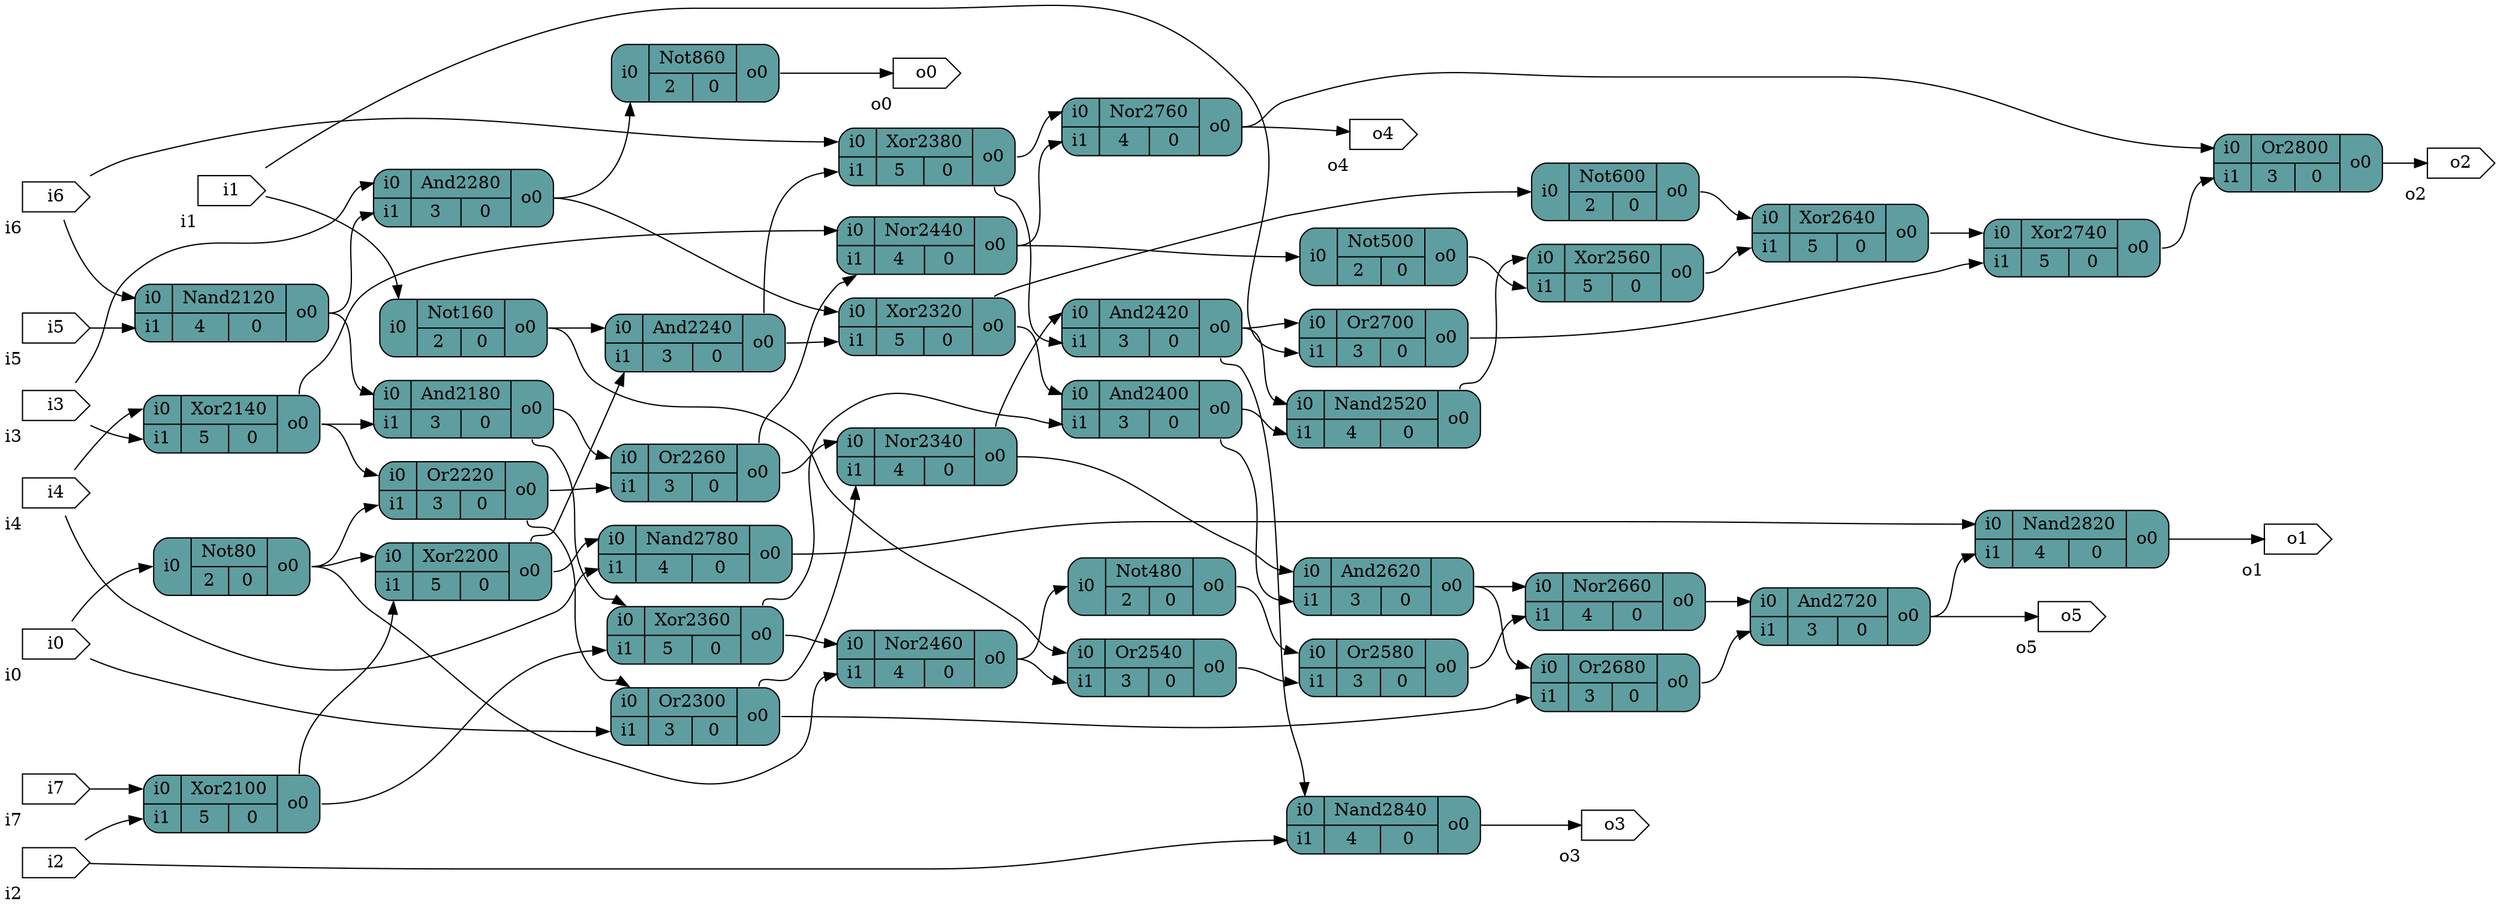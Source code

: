 digraph deser {
		graph [rankdir = LR];
		Not80[shape=record; style="rounded,filled"; fillcolor=cadetblue; label="{{<i0>i0}|{Not80|{2|0}}|{<o0>o0}}"]
		Xor2100[shape=record; style="rounded,filled"; fillcolor=cadetblue; label="{{<i0>i0|<i1>i1}|{Xor2100|{5|0}}|{<o0>o0}}"]
		Nand2120[shape=record; style="rounded,filled"; fillcolor=cadetblue; label="{{<i0>i0|<i1>i1}|{Nand2120|{4|0}}|{<o0>o0}}"]
		Xor2140[shape=record; style="rounded,filled"; fillcolor=cadetblue; label="{{<i0>i0|<i1>i1}|{Xor2140|{5|0}}|{<o0>o0}}"]
		Not160[shape=record; style="rounded,filled"; fillcolor=cadetblue; label="{{<i0>i0}|{Not160|{2|0}}|{<o0>o0}}"]
		And2180[shape=record; style="rounded,filled"; fillcolor=cadetblue; label="{{<i0>i0|<i1>i1}|{And2180|{3|0}}|{<o0>o0}}"]
		Xor2200[shape=record; style="rounded,filled"; fillcolor=cadetblue; label="{{<i0>i0|<i1>i1}|{Xor2200|{5|0}}|{<o0>o0}}"]
		Or2220[shape=record; style="rounded,filled"; fillcolor=cadetblue; label="{{<i0>i0|<i1>i1}|{Or2220|{3|0}}|{<o0>o0}}"]
		And2240[shape=record; style="rounded,filled"; fillcolor=cadetblue; label="{{<i0>i0|<i1>i1}|{And2240|{3|0}}|{<o0>o0}}"]
		Or2260[shape=record; style="rounded,filled"; fillcolor=cadetblue; label="{{<i0>i0|<i1>i1}|{Or2260|{3|0}}|{<o0>o0}}"]
		And2280[shape=record; style="rounded,filled"; fillcolor=cadetblue; label="{{<i0>i0|<i1>i1}|{And2280|{3|0}}|{<o0>o0}}"]
		Or2300[shape=record; style="rounded,filled"; fillcolor=cadetblue; label="{{<i0>i0|<i1>i1}|{Or2300|{3|0}}|{<o0>o0}}"]
		Xor2320[shape=record; style="rounded,filled"; fillcolor=cadetblue; label="{{<i0>i0|<i1>i1}|{Xor2320|{5|0}}|{<o0>o0}}"]
		Nor2340[shape=record; style="rounded,filled"; fillcolor=cadetblue; label="{{<i0>i0|<i1>i1}|{Nor2340|{4|0}}|{<o0>o0}}"]
		Xor2360[shape=record; style="rounded,filled"; fillcolor=cadetblue; label="{{<i0>i0|<i1>i1}|{Xor2360|{5|0}}|{<o0>o0}}"]
		Xor2380[shape=record; style="rounded,filled"; fillcolor=cadetblue; label="{{<i0>i0|<i1>i1}|{Xor2380|{5|0}}|{<o0>o0}}"]
		And2400[shape=record; style="rounded,filled"; fillcolor=cadetblue; label="{{<i0>i0|<i1>i1}|{And2400|{3|0}}|{<o0>o0}}"]
		And2420[shape=record; style="rounded,filled"; fillcolor=cadetblue; label="{{<i0>i0|<i1>i1}|{And2420|{3|0}}|{<o0>o0}}"]
		Nor2440[shape=record; style="rounded,filled"; fillcolor=cadetblue; label="{{<i0>i0|<i1>i1}|{Nor2440|{4|0}}|{<o0>o0}}"]
		Nor2460[shape=record; style="rounded,filled"; fillcolor=cadetblue; label="{{<i0>i0|<i1>i1}|{Nor2460|{4|0}}|{<o0>o0}}"]
		Not480[shape=record; style="rounded,filled"; fillcolor=cadetblue; label="{{<i0>i0}|{Not480|{2|0}}|{<o0>o0}}"]
		Not500[shape=record; style="rounded,filled"; fillcolor=cadetblue; label="{{<i0>i0}|{Not500|{2|0}}|{<o0>o0}}"]
		Nand2520[shape=record; style="rounded,filled"; fillcolor=cadetblue; label="{{<i0>i0|<i1>i1}|{Nand2520|{4|0}}|{<o0>o0}}"]
		Or2540[shape=record; style="rounded,filled"; fillcolor=cadetblue; label="{{<i0>i0|<i1>i1}|{Or2540|{3|0}}|{<o0>o0}}"]
		Xor2560[shape=record; style="rounded,filled"; fillcolor=cadetblue; label="{{<i0>i0|<i1>i1}|{Xor2560|{5|0}}|{<o0>o0}}"]
		Or2580[shape=record; style="rounded,filled"; fillcolor=cadetblue; label="{{<i0>i0|<i1>i1}|{Or2580|{3|0}}|{<o0>o0}}"]
		Not600[shape=record; style="rounded,filled"; fillcolor=cadetblue; label="{{<i0>i0}|{Not600|{2|0}}|{<o0>o0}}"]
		And2620[shape=record; style="rounded,filled"; fillcolor=cadetblue; label="{{<i0>i0|<i1>i1}|{And2620|{3|0}}|{<o0>o0}}"]
		Xor2640[shape=record; style="rounded,filled"; fillcolor=cadetblue; label="{{<i0>i0|<i1>i1}|{Xor2640|{5|0}}|{<o0>o0}}"]
		Nor2660[shape=record; style="rounded,filled"; fillcolor=cadetblue; label="{{<i0>i0|<i1>i1}|{Nor2660|{4|0}}|{<o0>o0}}"]
		Or2680[shape=record; style="rounded,filled"; fillcolor=cadetblue; label="{{<i0>i0|<i1>i1}|{Or2680|{3|0}}|{<o0>o0}}"]
		Or2700[shape=record; style="rounded,filled"; fillcolor=cadetblue; label="{{<i0>i0|<i1>i1}|{Or2700|{3|0}}|{<o0>o0}}"]
		And2720[shape=record; style="rounded,filled"; fillcolor=cadetblue; label="{{<i0>i0|<i1>i1}|{And2720|{3|0}}|{<o0>o0}}"]
		Xor2740[shape=record; style="rounded,filled"; fillcolor=cadetblue; label="{{<i0>i0|<i1>i1}|{Xor2740|{5|0}}|{<o0>o0}}"]
		Nor2760[shape=record; style="rounded,filled"; fillcolor=cadetblue; label="{{<i0>i0|<i1>i1}|{Nor2760|{4|0}}|{<o0>o0}}"]
		Nand2780[shape=record; style="rounded,filled"; fillcolor=cadetblue; label="{{<i0>i0|<i1>i1}|{Nand2780|{4|0}}|{<o0>o0}}"]
		Or2800[shape=record; style="rounded,filled"; fillcolor=cadetblue; label="{{<i0>i0|<i1>i1}|{Or2800|{3|0}}|{<o0>o0}}"]
		Nand2820[shape=record; style="rounded,filled"; fillcolor=cadetblue; label="{{<i0>i0|<i1>i1}|{Nand2820|{4|0}}|{<o0>o0}}"]
		Nand2840[shape=record; style="rounded,filled"; fillcolor=cadetblue; label="{{<i0>i0|<i1>i1}|{Nand2840|{4|0}}|{<o0>o0}}"]
		Not860[shape=record; style="rounded,filled"; fillcolor=cadetblue; label="{{<i0>i0}|{Not860|{2|0}}|{<o0>o0}}"]
		i0[shape=cds,xlabel="i0"]
		i1[shape=cds,xlabel="i1"]
		i2[shape=cds,xlabel="i2"]
		i3[shape=cds,xlabel="i3"]
		i4[shape=cds,xlabel="i4"]
		i5[shape=cds,xlabel="i5"]
		i6[shape=cds,xlabel="i6"]
		i7[shape=cds,xlabel="i7"]
		o0[shape=cds,xlabel="o0"]
		o1[shape=cds,xlabel="o1"]
		o2[shape=cds,xlabel="o2"]
		o3[shape=cds,xlabel="o3"]
		o4[shape=cds,xlabel="o4"]
		o5[shape=cds,xlabel="o5"]
		i0 -> Not80:i0;
		i0 -> Or2300:i1;
		i1 -> Not160:i0;
		i1 -> Or2700:i1;
		i2 -> Xor2100:i1;
		i2 -> Nand2840:i1;
		i3 -> Xor2140:i1;
		i3 -> And2280:i0;
		i4 -> Xor2140:i0;
		i4 -> Nand2780:i1;
		i5 -> Nand2120:i1;
		i6 -> Nand2120:i0;
		i6 -> Xor2380:i0;
		i7 -> Xor2100:i0;
		Not80:o0 -> Xor2200:i0;
		Not80:o0 -> Or2220:i1;
		Not80:o0 -> Nor2460:i1;
		Xor2100:o0 -> Xor2200:i1;
		Xor2100:o0 -> Xor2360:i1;
		Nand2120:o0 -> And2180:i0;
		Nand2120:o0 -> And2280:i1;
		Xor2140:o0 -> And2180:i1;
		Xor2140:o0 -> Or2220:i0;
		Xor2140:o0 -> Nor2440:i0;
		Not160:o0 -> And2240:i0;
		Not160:o0 -> Or2540:i0;
		And2180:o0 -> Or2260:i0;
		And2180:o0 -> Xor2360:i0;
		Xor2200:o0 -> And2240:i1;
		Xor2200:o0 -> Nand2780:i0;
		Or2220:o0 -> Or2260:i1;
		Or2220:o0 -> Or2300:i0;
		And2240:o0 -> Xor2320:i1;
		And2240:o0 -> Xor2380:i1;
		Or2260:o0 -> Nor2340:i0;
		Or2260:o0 -> Nor2440:i1;
		And2280:o0 -> Xor2320:i0;
		And2280:o0 -> Not860:i0;
		Or2300:o0 -> Nor2340:i1;
		Or2300:o0 -> Or2680:i1;
		Xor2320:o0 -> And2400:i0;
		Xor2320:o0 -> Not600:i0;
		Nor2340:o0 -> And2420:i0;
		Nor2340:o0 -> And2620:i0;
		Xor2360:o0 -> And2400:i1;
		Xor2360:o0 -> Nor2460:i0;
		Xor2380:o0 -> And2420:i1;
		Xor2380:o0 -> Nor2760:i0;
		And2400:o0 -> Nand2520:i1;
		And2400:o0 -> And2620:i1;
		And2420:o0 -> Nand2520:i0;
		And2420:o0 -> Or2700:i0;
		And2420:o0 -> Nand2840:i0;
		Nor2440:o0 -> Not500:i0;
		Nor2440:o0 -> Nor2760:i1;
		Nor2460:o0 -> Not480:i0;
		Nor2460:o0 -> Or2540:i1;
		Not480:o0 -> Or2580:i0;
		Not500:o0 -> Xor2560:i1;
		Nand2520:o0 -> Xor2560:i0;
		Or2540:o0 -> Or2580:i1;
		Xor2560:o0 -> Xor2640:i1;
		Or2580:o0 -> Nor2660:i1;
		Not600:o0 -> Xor2640:i0;
		And2620:o0 -> Nor2660:i0;
		And2620:o0 -> Or2680:i0;
		Xor2640:o0 -> Xor2740:i0;
		Nor2660:o0 -> And2720:i0;
		Or2680:o0 -> And2720:i1;
		Or2700:o0 -> Xor2740:i1;
		And2720:o0 -> Nand2820:i1;
		And2720:o0 -> o5;
		Xor2740:o0 -> Or2800:i1;
		Nor2760:o0 -> Or2800:i0;
		Nor2760:o0 -> o4;
		Nand2780:o0 -> Nand2820:i0;
		Or2800:o0 -> o2;
		Nand2820:o0 -> o1;
		Nand2840:o0 -> o3;
		Not860:o0 -> o0;
}
